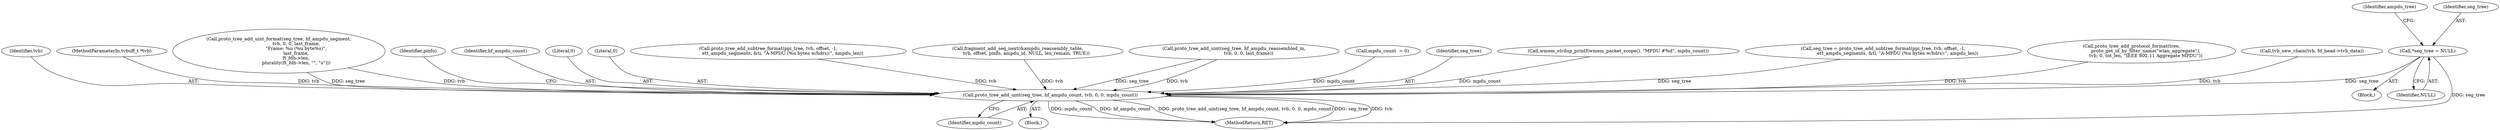 digraph "0_wireshark_2c13e97d656c1c0ac4d76eb9d307664aae0e0cf7_0@pointer" {
"1000137" [label="(Call,*seg_tree = NULL)"];
"1000914" [label="(Call,proto_tree_add_uint(seg_tree, hf_ampdu_count, tvb, 0, 0, mpdu_count))"];
"1000917" [label="(Identifier,tvb)"];
"1000920" [label="(Identifier,mpdu_count)"];
"1000142" [label="(Identifier,ampdu_tree)"];
"1000137" [label="(Call,*seg_tree = NULL)"];
"1000124" [label="(MethodParameterIn,tvbuff_t *tvb)"];
"1000795" [label="(Call,proto_tree_add_uint_format(seg_tree, hf_ampdu_segment,\n                        tvb, 0, 0, last_frame,\n                        \"Frame: %u (%u byte%s)\",\n                        last_frame,\n                        ft_fdh->len,\n                        plurality(ft_fdh->len, \"\", \"s\")))"];
"1000923" [label="(Identifier,pinfo)"];
"1000916" [label="(Identifier,hf_ampdu_count)"];
"1000127" [label="(Block,)"];
"1000918" [label="(Literal,0)"];
"1000919" [label="(Literal,0)"];
"1000747" [label="(Call,proto_tree_add_subtree_format(ppi_tree, tvb, offset, -1,\n                    ett_ampdu_segments, &ti, \"A-MPDU (%u bytes w/hdrs):\", ampdu_len))"];
"1000914" [label="(Call,proto_tree_add_uint(seg_tree, hf_ampdu_count, tvb, 0, 0, mpdu_count))"];
"1000714" [label="(Call,fragment_add_seq_next(&ampdu_reassembly_table,\n            tvb, offset, pinfo, ampdu_id, NULL, len_remain, TRUE))"];
"1000139" [label="(Identifier,NULL)"];
"1000841" [label="(Block,)"];
"1000828" [label="(Call,proto_tree_add_uint(seg_tree, hf_ampdu_reassembled_in,\n                    tvb, 0, 0, last_frame))"];
"1000180" [label="(Call,mpdu_count  = 0)"];
"1000915" [label="(Identifier,seg_tree)"];
"1000876" [label="(Call,wmem_strdup_printf(wmem_packet_scope(), \"MPDU #%d\", mpdu_count))"];
"1000745" [label="(Call,seg_tree = proto_tree_add_subtree_format(ppi_tree, tvb, offset, -1,\n                    ett_ampdu_segments, &ti, \"A-MPDU (%u bytes w/hdrs):\", ampdu_len))"];
"1000138" [label="(Identifier,seg_tree)"];
"1000847" [label="(Call,proto_tree_add_protocol_format(tree,\n                    proto_get_id_by_filter_name(\"wlan_aggregate\"),\n                    tvb, 0, tot_len, \"IEEE 802.11 Aggregate MPDU\"))"];
"1001002" [label="(MethodReturn,RET)"];
"1000882" [label="(Call,tvb_new_chain(tvb, fd_head->tvb_data))"];
"1000137" -> "1000127"  [label="AST: "];
"1000137" -> "1000139"  [label="CFG: "];
"1000138" -> "1000137"  [label="AST: "];
"1000139" -> "1000137"  [label="AST: "];
"1000142" -> "1000137"  [label="CFG: "];
"1000137" -> "1001002"  [label="DDG: seg_tree"];
"1000137" -> "1000914"  [label="DDG: seg_tree"];
"1000914" -> "1000841"  [label="AST: "];
"1000914" -> "1000920"  [label="CFG: "];
"1000915" -> "1000914"  [label="AST: "];
"1000916" -> "1000914"  [label="AST: "];
"1000917" -> "1000914"  [label="AST: "];
"1000918" -> "1000914"  [label="AST: "];
"1000919" -> "1000914"  [label="AST: "];
"1000920" -> "1000914"  [label="AST: "];
"1000923" -> "1000914"  [label="CFG: "];
"1000914" -> "1001002"  [label="DDG: mpdu_count"];
"1000914" -> "1001002"  [label="DDG: hf_ampdu_count"];
"1000914" -> "1001002"  [label="DDG: proto_tree_add_uint(seg_tree, hf_ampdu_count, tvb, 0, 0, mpdu_count)"];
"1000914" -> "1001002"  [label="DDG: seg_tree"];
"1000914" -> "1001002"  [label="DDG: tvb"];
"1000828" -> "1000914"  [label="DDG: seg_tree"];
"1000828" -> "1000914"  [label="DDG: tvb"];
"1000795" -> "1000914"  [label="DDG: seg_tree"];
"1000795" -> "1000914"  [label="DDG: tvb"];
"1000745" -> "1000914"  [label="DDG: seg_tree"];
"1000847" -> "1000914"  [label="DDG: tvb"];
"1000882" -> "1000914"  [label="DDG: tvb"];
"1000714" -> "1000914"  [label="DDG: tvb"];
"1000747" -> "1000914"  [label="DDG: tvb"];
"1000124" -> "1000914"  [label="DDG: tvb"];
"1000180" -> "1000914"  [label="DDG: mpdu_count"];
"1000876" -> "1000914"  [label="DDG: mpdu_count"];
}
